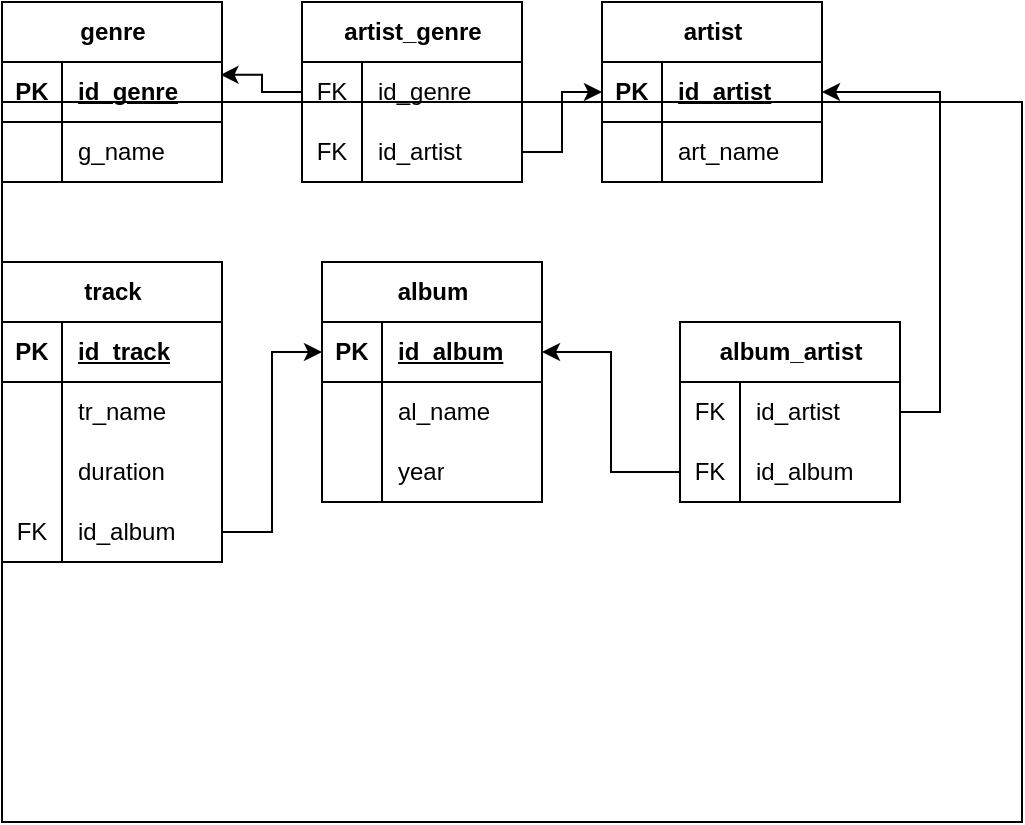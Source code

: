 <mxfile version="27.2.0">
  <diagram name="Страница — 1" id="Ieauvvod_P85aRTxvym2">
    <mxGraphModel dx="1042" dy="527" grid="1" gridSize="10" guides="1" tooltips="1" connect="1" arrows="1" fold="1" page="1" pageScale="1" pageWidth="827" pageHeight="1169" math="0" shadow="0">
      <root>
        <mxCell id="0" />
        <mxCell id="1" parent="0" />
        <mxCell id="QVxt1QygJ5jXSEPLslu9-70" value="" style="rounded=0;whiteSpace=wrap;html=1;" parent="1" vertex="1">
          <mxGeometry x="20" y="70" width="510" height="360" as="geometry" />
        </mxCell>
        <mxCell id="QVxt1QygJ5jXSEPLslu9-1" value="genre" style="shape=table;startSize=30;container=1;collapsible=1;childLayout=tableLayout;fixedRows=1;rowLines=0;fontStyle=1;align=center;resizeLast=1;html=1;" parent="1" vertex="1">
          <mxGeometry x="20" y="20" width="110" height="90" as="geometry" />
        </mxCell>
        <mxCell id="QVxt1QygJ5jXSEPLslu9-2" value="" style="shape=tableRow;horizontal=0;startSize=0;swimlaneHead=0;swimlaneBody=0;fillColor=none;collapsible=0;dropTarget=0;points=[[0,0.5],[1,0.5]];portConstraint=eastwest;top=0;left=0;right=0;bottom=1;" parent="QVxt1QygJ5jXSEPLslu9-1" vertex="1">
          <mxGeometry y="30" width="110" height="30" as="geometry" />
        </mxCell>
        <mxCell id="QVxt1QygJ5jXSEPLslu9-3" value="PK" style="shape=partialRectangle;connectable=0;fillColor=none;top=0;left=0;bottom=0;right=0;fontStyle=1;overflow=hidden;whiteSpace=wrap;html=1;" parent="QVxt1QygJ5jXSEPLslu9-2" vertex="1">
          <mxGeometry width="30" height="30" as="geometry">
            <mxRectangle width="30" height="30" as="alternateBounds" />
          </mxGeometry>
        </mxCell>
        <mxCell id="QVxt1QygJ5jXSEPLslu9-4" value="id_genre" style="shape=partialRectangle;connectable=0;fillColor=none;top=0;left=0;bottom=0;right=0;align=left;spacingLeft=6;fontStyle=5;overflow=hidden;whiteSpace=wrap;html=1;" parent="QVxt1QygJ5jXSEPLslu9-2" vertex="1">
          <mxGeometry x="30" width="80" height="30" as="geometry">
            <mxRectangle width="80" height="30" as="alternateBounds" />
          </mxGeometry>
        </mxCell>
        <mxCell id="QVxt1QygJ5jXSEPLslu9-5" value="" style="shape=tableRow;horizontal=0;startSize=0;swimlaneHead=0;swimlaneBody=0;fillColor=none;collapsible=0;dropTarget=0;points=[[0,0.5],[1,0.5]];portConstraint=eastwest;top=0;left=0;right=0;bottom=0;" parent="QVxt1QygJ5jXSEPLslu9-1" vertex="1">
          <mxGeometry y="60" width="110" height="30" as="geometry" />
        </mxCell>
        <mxCell id="QVxt1QygJ5jXSEPLslu9-6" value="" style="shape=partialRectangle;connectable=0;fillColor=none;top=0;left=0;bottom=0;right=0;editable=1;overflow=hidden;whiteSpace=wrap;html=1;" parent="QVxt1QygJ5jXSEPLslu9-5" vertex="1">
          <mxGeometry width="30" height="30" as="geometry">
            <mxRectangle width="30" height="30" as="alternateBounds" />
          </mxGeometry>
        </mxCell>
        <mxCell id="QVxt1QygJ5jXSEPLslu9-7" value="g_name" style="shape=partialRectangle;connectable=0;fillColor=none;top=0;left=0;bottom=0;right=0;align=left;spacingLeft=6;overflow=hidden;whiteSpace=wrap;html=1;" parent="QVxt1QygJ5jXSEPLslu9-5" vertex="1">
          <mxGeometry x="30" width="80" height="30" as="geometry">
            <mxRectangle width="80" height="30" as="alternateBounds" />
          </mxGeometry>
        </mxCell>
        <mxCell id="QVxt1QygJ5jXSEPLslu9-14" value="artist" style="shape=table;startSize=30;container=1;collapsible=1;childLayout=tableLayout;fixedRows=1;rowLines=0;fontStyle=1;align=center;resizeLast=1;html=1;" parent="1" vertex="1">
          <mxGeometry x="320" y="20" width="110" height="90" as="geometry" />
        </mxCell>
        <mxCell id="QVxt1QygJ5jXSEPLslu9-15" value="" style="shape=tableRow;horizontal=0;startSize=0;swimlaneHead=0;swimlaneBody=0;fillColor=none;collapsible=0;dropTarget=0;points=[[0,0.5],[1,0.5]];portConstraint=eastwest;top=0;left=0;right=0;bottom=1;" parent="QVxt1QygJ5jXSEPLslu9-14" vertex="1">
          <mxGeometry y="30" width="110" height="30" as="geometry" />
        </mxCell>
        <mxCell id="QVxt1QygJ5jXSEPLslu9-16" value="PK" style="shape=partialRectangle;connectable=0;fillColor=none;top=0;left=0;bottom=0;right=0;fontStyle=1;overflow=hidden;whiteSpace=wrap;html=1;" parent="QVxt1QygJ5jXSEPLslu9-15" vertex="1">
          <mxGeometry width="30" height="30" as="geometry">
            <mxRectangle width="30" height="30" as="alternateBounds" />
          </mxGeometry>
        </mxCell>
        <mxCell id="QVxt1QygJ5jXSEPLslu9-17" value="id_artist" style="shape=partialRectangle;connectable=0;fillColor=none;top=0;left=0;bottom=0;right=0;align=left;spacingLeft=6;fontStyle=5;overflow=hidden;whiteSpace=wrap;html=1;" parent="QVxt1QygJ5jXSEPLslu9-15" vertex="1">
          <mxGeometry x="30" width="80" height="30" as="geometry">
            <mxRectangle width="80" height="30" as="alternateBounds" />
          </mxGeometry>
        </mxCell>
        <mxCell id="QVxt1QygJ5jXSEPLslu9-18" value="" style="shape=tableRow;horizontal=0;startSize=0;swimlaneHead=0;swimlaneBody=0;fillColor=none;collapsible=0;dropTarget=0;points=[[0,0.5],[1,0.5]];portConstraint=eastwest;top=0;left=0;right=0;bottom=0;" parent="QVxt1QygJ5jXSEPLslu9-14" vertex="1">
          <mxGeometry y="60" width="110" height="30" as="geometry" />
        </mxCell>
        <mxCell id="QVxt1QygJ5jXSEPLslu9-19" value="" style="shape=partialRectangle;connectable=0;fillColor=none;top=0;left=0;bottom=0;right=0;editable=1;overflow=hidden;whiteSpace=wrap;html=1;" parent="QVxt1QygJ5jXSEPLslu9-18" vertex="1">
          <mxGeometry width="30" height="30" as="geometry">
            <mxRectangle width="30" height="30" as="alternateBounds" />
          </mxGeometry>
        </mxCell>
        <mxCell id="QVxt1QygJ5jXSEPLslu9-20" value="art_name" style="shape=partialRectangle;connectable=0;fillColor=none;top=0;left=0;bottom=0;right=0;align=left;spacingLeft=6;overflow=hidden;whiteSpace=wrap;html=1;" parent="QVxt1QygJ5jXSEPLslu9-18" vertex="1">
          <mxGeometry x="30" width="80" height="30" as="geometry">
            <mxRectangle width="80" height="30" as="alternateBounds" />
          </mxGeometry>
        </mxCell>
        <mxCell id="QVxt1QygJ5jXSEPLslu9-21" value="artist_genre" style="shape=table;startSize=30;container=1;collapsible=1;childLayout=tableLayout;fixedRows=1;rowLines=0;fontStyle=1;align=center;resizeLast=1;html=1;" parent="1" vertex="1">
          <mxGeometry x="170" y="20" width="110" height="90" as="geometry">
            <mxRectangle x="170" y="20" width="100" height="30" as="alternateBounds" />
          </mxGeometry>
        </mxCell>
        <mxCell id="QVxt1QygJ5jXSEPLslu9-25" value="" style="shape=tableRow;horizontal=0;startSize=0;swimlaneHead=0;swimlaneBody=0;fillColor=none;collapsible=0;dropTarget=0;points=[[0,0.5],[1,0.5]];portConstraint=eastwest;top=0;left=0;right=0;bottom=0;" parent="QVxt1QygJ5jXSEPLslu9-21" vertex="1">
          <mxGeometry y="30" width="110" height="30" as="geometry" />
        </mxCell>
        <mxCell id="QVxt1QygJ5jXSEPLslu9-26" value="FK" style="shape=partialRectangle;connectable=0;fillColor=none;top=0;left=0;bottom=0;right=0;editable=1;overflow=hidden;whiteSpace=wrap;html=1;" parent="QVxt1QygJ5jXSEPLslu9-25" vertex="1">
          <mxGeometry width="30" height="30" as="geometry">
            <mxRectangle width="30" height="30" as="alternateBounds" />
          </mxGeometry>
        </mxCell>
        <mxCell id="QVxt1QygJ5jXSEPLslu9-27" value="id_genre" style="shape=partialRectangle;connectable=0;fillColor=none;top=0;left=0;bottom=0;right=0;align=left;spacingLeft=6;overflow=hidden;whiteSpace=wrap;html=1;" parent="QVxt1QygJ5jXSEPLslu9-25" vertex="1">
          <mxGeometry x="30" width="80" height="30" as="geometry">
            <mxRectangle width="80" height="30" as="alternateBounds" />
          </mxGeometry>
        </mxCell>
        <mxCell id="QVxt1QygJ5jXSEPLslu9-28" style="shape=tableRow;horizontal=0;startSize=0;swimlaneHead=0;swimlaneBody=0;fillColor=none;collapsible=0;dropTarget=0;points=[[0,0.5],[1,0.5]];portConstraint=eastwest;top=0;left=0;right=0;bottom=0;" parent="QVxt1QygJ5jXSEPLslu9-21" vertex="1">
          <mxGeometry y="60" width="110" height="30" as="geometry" />
        </mxCell>
        <mxCell id="QVxt1QygJ5jXSEPLslu9-29" value="FK" style="shape=partialRectangle;connectable=0;fillColor=none;top=0;left=0;bottom=0;right=0;editable=1;overflow=hidden;whiteSpace=wrap;html=1;" parent="QVxt1QygJ5jXSEPLslu9-28" vertex="1">
          <mxGeometry width="30" height="30" as="geometry">
            <mxRectangle width="30" height="30" as="alternateBounds" />
          </mxGeometry>
        </mxCell>
        <mxCell id="QVxt1QygJ5jXSEPLslu9-30" value="id_artist" style="shape=partialRectangle;connectable=0;fillColor=none;top=0;left=0;bottom=0;right=0;align=left;spacingLeft=6;overflow=hidden;whiteSpace=wrap;html=1;" parent="QVxt1QygJ5jXSEPLslu9-28" vertex="1">
          <mxGeometry x="30" width="80" height="30" as="geometry">
            <mxRectangle width="80" height="30" as="alternateBounds" />
          </mxGeometry>
        </mxCell>
        <mxCell id="QVxt1QygJ5jXSEPLslu9-31" style="edgeStyle=orthogonalEdgeStyle;rounded=0;orthogonalLoop=1;jettySize=auto;html=1;exitX=1;exitY=0.5;exitDx=0;exitDy=0;" parent="1" source="QVxt1QygJ5jXSEPLslu9-28" target="QVxt1QygJ5jXSEPLslu9-15" edge="1">
          <mxGeometry relative="1" as="geometry" />
        </mxCell>
        <mxCell id="QVxt1QygJ5jXSEPLslu9-32" style="edgeStyle=orthogonalEdgeStyle;rounded=0;orthogonalLoop=1;jettySize=auto;html=1;exitX=0;exitY=0.5;exitDx=0;exitDy=0;entryX=0.993;entryY=0.213;entryDx=0;entryDy=0;entryPerimeter=0;" parent="1" source="QVxt1QygJ5jXSEPLslu9-25" target="QVxt1QygJ5jXSEPLslu9-2" edge="1">
          <mxGeometry relative="1" as="geometry" />
        </mxCell>
        <mxCell id="QVxt1QygJ5jXSEPLslu9-33" value="album_artist" style="shape=table;startSize=30;container=1;collapsible=1;childLayout=tableLayout;fixedRows=1;rowLines=0;fontStyle=1;align=center;resizeLast=1;html=1;" parent="1" vertex="1">
          <mxGeometry x="359" y="180" width="110" height="90" as="geometry">
            <mxRectangle x="170" y="20" width="100" height="30" as="alternateBounds" />
          </mxGeometry>
        </mxCell>
        <mxCell id="QVxt1QygJ5jXSEPLslu9-34" value="" style="shape=tableRow;horizontal=0;startSize=0;swimlaneHead=0;swimlaneBody=0;fillColor=none;collapsible=0;dropTarget=0;points=[[0,0.5],[1,0.5]];portConstraint=eastwest;top=0;left=0;right=0;bottom=0;" parent="QVxt1QygJ5jXSEPLslu9-33" vertex="1">
          <mxGeometry y="30" width="110" height="30" as="geometry" />
        </mxCell>
        <mxCell id="QVxt1QygJ5jXSEPLslu9-35" value="FK" style="shape=partialRectangle;connectable=0;fillColor=none;top=0;left=0;bottom=0;right=0;editable=1;overflow=hidden;whiteSpace=wrap;html=1;" parent="QVxt1QygJ5jXSEPLslu9-34" vertex="1">
          <mxGeometry width="30" height="30" as="geometry">
            <mxRectangle width="30" height="30" as="alternateBounds" />
          </mxGeometry>
        </mxCell>
        <mxCell id="QVxt1QygJ5jXSEPLslu9-36" value="id_artist" style="shape=partialRectangle;connectable=0;fillColor=none;top=0;left=0;bottom=0;right=0;align=left;spacingLeft=6;overflow=hidden;whiteSpace=wrap;html=1;" parent="QVxt1QygJ5jXSEPLslu9-34" vertex="1">
          <mxGeometry x="30" width="80" height="30" as="geometry">
            <mxRectangle width="80" height="30" as="alternateBounds" />
          </mxGeometry>
        </mxCell>
        <mxCell id="QVxt1QygJ5jXSEPLslu9-37" style="shape=tableRow;horizontal=0;startSize=0;swimlaneHead=0;swimlaneBody=0;fillColor=none;collapsible=0;dropTarget=0;points=[[0,0.5],[1,0.5]];portConstraint=eastwest;top=0;left=0;right=0;bottom=0;" parent="QVxt1QygJ5jXSEPLslu9-33" vertex="1">
          <mxGeometry y="60" width="110" height="30" as="geometry" />
        </mxCell>
        <mxCell id="QVxt1QygJ5jXSEPLslu9-38" value="FK" style="shape=partialRectangle;connectable=0;fillColor=none;top=0;left=0;bottom=0;right=0;editable=1;overflow=hidden;whiteSpace=wrap;html=1;" parent="QVxt1QygJ5jXSEPLslu9-37" vertex="1">
          <mxGeometry width="30" height="30" as="geometry">
            <mxRectangle width="30" height="30" as="alternateBounds" />
          </mxGeometry>
        </mxCell>
        <mxCell id="QVxt1QygJ5jXSEPLslu9-39" value="id_album" style="shape=partialRectangle;connectable=0;fillColor=none;top=0;left=0;bottom=0;right=0;align=left;spacingLeft=6;overflow=hidden;whiteSpace=wrap;html=1;" parent="QVxt1QygJ5jXSEPLslu9-37" vertex="1">
          <mxGeometry x="30" width="80" height="30" as="geometry">
            <mxRectangle width="80" height="30" as="alternateBounds" />
          </mxGeometry>
        </mxCell>
        <mxCell id="QVxt1QygJ5jXSEPLslu9-44" value="album" style="shape=table;startSize=30;container=1;collapsible=1;childLayout=tableLayout;fixedRows=1;rowLines=0;fontStyle=1;align=center;resizeLast=1;html=1;" parent="1" vertex="1">
          <mxGeometry x="180" y="150" width="110" height="120" as="geometry" />
        </mxCell>
        <mxCell id="QVxt1QygJ5jXSEPLslu9-45" value="" style="shape=tableRow;horizontal=0;startSize=0;swimlaneHead=0;swimlaneBody=0;fillColor=none;collapsible=0;dropTarget=0;points=[[0,0.5],[1,0.5]];portConstraint=eastwest;top=0;left=0;right=0;bottom=1;" parent="QVxt1QygJ5jXSEPLslu9-44" vertex="1">
          <mxGeometry y="30" width="110" height="30" as="geometry" />
        </mxCell>
        <mxCell id="QVxt1QygJ5jXSEPLslu9-46" value="PK" style="shape=partialRectangle;connectable=0;fillColor=none;top=0;left=0;bottom=0;right=0;fontStyle=1;overflow=hidden;whiteSpace=wrap;html=1;" parent="QVxt1QygJ5jXSEPLslu9-45" vertex="1">
          <mxGeometry width="30" height="30" as="geometry">
            <mxRectangle width="30" height="30" as="alternateBounds" />
          </mxGeometry>
        </mxCell>
        <mxCell id="QVxt1QygJ5jXSEPLslu9-47" value="id_album" style="shape=partialRectangle;connectable=0;fillColor=none;top=0;left=0;bottom=0;right=0;align=left;spacingLeft=6;fontStyle=5;overflow=hidden;whiteSpace=wrap;html=1;" parent="QVxt1QygJ5jXSEPLslu9-45" vertex="1">
          <mxGeometry x="30" width="80" height="30" as="geometry">
            <mxRectangle width="80" height="30" as="alternateBounds" />
          </mxGeometry>
        </mxCell>
        <mxCell id="QVxt1QygJ5jXSEPLslu9-48" value="" style="shape=tableRow;horizontal=0;startSize=0;swimlaneHead=0;swimlaneBody=0;fillColor=none;collapsible=0;dropTarget=0;points=[[0,0.5],[1,0.5]];portConstraint=eastwest;top=0;left=0;right=0;bottom=0;" parent="QVxt1QygJ5jXSEPLslu9-44" vertex="1">
          <mxGeometry y="60" width="110" height="30" as="geometry" />
        </mxCell>
        <mxCell id="QVxt1QygJ5jXSEPLslu9-49" value="" style="shape=partialRectangle;connectable=0;fillColor=none;top=0;left=0;bottom=0;right=0;editable=1;overflow=hidden;whiteSpace=wrap;html=1;" parent="QVxt1QygJ5jXSEPLslu9-48" vertex="1">
          <mxGeometry width="30" height="30" as="geometry">
            <mxRectangle width="30" height="30" as="alternateBounds" />
          </mxGeometry>
        </mxCell>
        <mxCell id="QVxt1QygJ5jXSEPLslu9-50" value="al_name" style="shape=partialRectangle;connectable=0;fillColor=none;top=0;left=0;bottom=0;right=0;align=left;spacingLeft=6;overflow=hidden;whiteSpace=wrap;html=1;" parent="QVxt1QygJ5jXSEPLslu9-48" vertex="1">
          <mxGeometry x="30" width="80" height="30" as="geometry">
            <mxRectangle width="80" height="30" as="alternateBounds" />
          </mxGeometry>
        </mxCell>
        <mxCell id="QVxt1QygJ5jXSEPLslu9-51" style="shape=tableRow;horizontal=0;startSize=0;swimlaneHead=0;swimlaneBody=0;fillColor=none;collapsible=0;dropTarget=0;points=[[0,0.5],[1,0.5]];portConstraint=eastwest;top=0;left=0;right=0;bottom=0;" parent="QVxt1QygJ5jXSEPLslu9-44" vertex="1">
          <mxGeometry y="90" width="110" height="30" as="geometry" />
        </mxCell>
        <mxCell id="QVxt1QygJ5jXSEPLslu9-52" style="shape=partialRectangle;connectable=0;fillColor=none;top=0;left=0;bottom=0;right=0;editable=1;overflow=hidden;whiteSpace=wrap;html=1;" parent="QVxt1QygJ5jXSEPLslu9-51" vertex="1">
          <mxGeometry width="30" height="30" as="geometry">
            <mxRectangle width="30" height="30" as="alternateBounds" />
          </mxGeometry>
        </mxCell>
        <mxCell id="QVxt1QygJ5jXSEPLslu9-53" value="year" style="shape=partialRectangle;connectable=0;fillColor=none;top=0;left=0;bottom=0;right=0;align=left;spacingLeft=6;overflow=hidden;whiteSpace=wrap;html=1;" parent="QVxt1QygJ5jXSEPLslu9-51" vertex="1">
          <mxGeometry x="30" width="80" height="30" as="geometry">
            <mxRectangle width="80" height="30" as="alternateBounds" />
          </mxGeometry>
        </mxCell>
        <mxCell id="QVxt1QygJ5jXSEPLslu9-54" style="edgeStyle=orthogonalEdgeStyle;rounded=0;orthogonalLoop=1;jettySize=auto;html=1;exitX=0;exitY=0.5;exitDx=0;exitDy=0;entryX=1;entryY=0.5;entryDx=0;entryDy=0;" parent="1" source="QVxt1QygJ5jXSEPLslu9-37" target="QVxt1QygJ5jXSEPLslu9-45" edge="1">
          <mxGeometry relative="1" as="geometry" />
        </mxCell>
        <mxCell id="QVxt1QygJ5jXSEPLslu9-55" value="track" style="shape=table;startSize=30;container=1;collapsible=1;childLayout=tableLayout;fixedRows=1;rowLines=0;fontStyle=1;align=center;resizeLast=1;html=1;" parent="1" vertex="1">
          <mxGeometry x="20" y="150" width="110" height="150" as="geometry" />
        </mxCell>
        <mxCell id="QVxt1QygJ5jXSEPLslu9-56" value="" style="shape=tableRow;horizontal=0;startSize=0;swimlaneHead=0;swimlaneBody=0;fillColor=none;collapsible=0;dropTarget=0;points=[[0,0.5],[1,0.5]];portConstraint=eastwest;top=0;left=0;right=0;bottom=1;" parent="QVxt1QygJ5jXSEPLslu9-55" vertex="1">
          <mxGeometry y="30" width="110" height="30" as="geometry" />
        </mxCell>
        <mxCell id="QVxt1QygJ5jXSEPLslu9-57" value="PK" style="shape=partialRectangle;connectable=0;fillColor=none;top=0;left=0;bottom=0;right=0;fontStyle=1;overflow=hidden;whiteSpace=wrap;html=1;" parent="QVxt1QygJ5jXSEPLslu9-56" vertex="1">
          <mxGeometry width="30" height="30" as="geometry">
            <mxRectangle width="30" height="30" as="alternateBounds" />
          </mxGeometry>
        </mxCell>
        <mxCell id="QVxt1QygJ5jXSEPLslu9-58" value="id_track" style="shape=partialRectangle;connectable=0;fillColor=none;top=0;left=0;bottom=0;right=0;align=left;spacingLeft=6;fontStyle=5;overflow=hidden;whiteSpace=wrap;html=1;" parent="QVxt1QygJ5jXSEPLslu9-56" vertex="1">
          <mxGeometry x="30" width="80" height="30" as="geometry">
            <mxRectangle width="80" height="30" as="alternateBounds" />
          </mxGeometry>
        </mxCell>
        <mxCell id="QVxt1QygJ5jXSEPLslu9-59" value="" style="shape=tableRow;horizontal=0;startSize=0;swimlaneHead=0;swimlaneBody=0;fillColor=none;collapsible=0;dropTarget=0;points=[[0,0.5],[1,0.5]];portConstraint=eastwest;top=0;left=0;right=0;bottom=0;" parent="QVxt1QygJ5jXSEPLslu9-55" vertex="1">
          <mxGeometry y="60" width="110" height="30" as="geometry" />
        </mxCell>
        <mxCell id="QVxt1QygJ5jXSEPLslu9-60" value="" style="shape=partialRectangle;connectable=0;fillColor=none;top=0;left=0;bottom=0;right=0;editable=1;overflow=hidden;whiteSpace=wrap;html=1;" parent="QVxt1QygJ5jXSEPLslu9-59" vertex="1">
          <mxGeometry width="30" height="30" as="geometry">
            <mxRectangle width="30" height="30" as="alternateBounds" />
          </mxGeometry>
        </mxCell>
        <mxCell id="QVxt1QygJ5jXSEPLslu9-61" value="tr_name" style="shape=partialRectangle;connectable=0;fillColor=none;top=0;left=0;bottom=0;right=0;align=left;spacingLeft=6;overflow=hidden;whiteSpace=wrap;html=1;" parent="QVxt1QygJ5jXSEPLslu9-59" vertex="1">
          <mxGeometry x="30" width="80" height="30" as="geometry">
            <mxRectangle width="80" height="30" as="alternateBounds" />
          </mxGeometry>
        </mxCell>
        <mxCell id="QVxt1QygJ5jXSEPLslu9-62" style="shape=tableRow;horizontal=0;startSize=0;swimlaneHead=0;swimlaneBody=0;fillColor=none;collapsible=0;dropTarget=0;points=[[0,0.5],[1,0.5]];portConstraint=eastwest;top=0;left=0;right=0;bottom=0;" parent="QVxt1QygJ5jXSEPLslu9-55" vertex="1">
          <mxGeometry y="90" width="110" height="30" as="geometry" />
        </mxCell>
        <mxCell id="QVxt1QygJ5jXSEPLslu9-63" style="shape=partialRectangle;connectable=0;fillColor=none;top=0;left=0;bottom=0;right=0;editable=1;overflow=hidden;whiteSpace=wrap;html=1;" parent="QVxt1QygJ5jXSEPLslu9-62" vertex="1">
          <mxGeometry width="30" height="30" as="geometry">
            <mxRectangle width="30" height="30" as="alternateBounds" />
          </mxGeometry>
        </mxCell>
        <mxCell id="QVxt1QygJ5jXSEPLslu9-64" value="duration" style="shape=partialRectangle;connectable=0;fillColor=none;top=0;left=0;bottom=0;right=0;align=left;spacingLeft=6;overflow=hidden;whiteSpace=wrap;html=1;" parent="QVxt1QygJ5jXSEPLslu9-62" vertex="1">
          <mxGeometry x="30" width="80" height="30" as="geometry">
            <mxRectangle width="80" height="30" as="alternateBounds" />
          </mxGeometry>
        </mxCell>
        <mxCell id="QVxt1QygJ5jXSEPLslu9-65" style="shape=tableRow;horizontal=0;startSize=0;swimlaneHead=0;swimlaneBody=0;fillColor=none;collapsible=0;dropTarget=0;points=[[0,0.5],[1,0.5]];portConstraint=eastwest;top=0;left=0;right=0;bottom=0;" parent="QVxt1QygJ5jXSEPLslu9-55" vertex="1">
          <mxGeometry y="120" width="110" height="30" as="geometry" />
        </mxCell>
        <mxCell id="QVxt1QygJ5jXSEPLslu9-66" value="FK" style="shape=partialRectangle;connectable=0;fillColor=none;top=0;left=0;bottom=0;right=0;editable=1;overflow=hidden;whiteSpace=wrap;html=1;" parent="QVxt1QygJ5jXSEPLslu9-65" vertex="1">
          <mxGeometry width="30" height="30" as="geometry">
            <mxRectangle width="30" height="30" as="alternateBounds" />
          </mxGeometry>
        </mxCell>
        <mxCell id="QVxt1QygJ5jXSEPLslu9-67" value="id_album" style="shape=partialRectangle;connectable=0;fillColor=none;top=0;left=0;bottom=0;right=0;align=left;spacingLeft=6;overflow=hidden;whiteSpace=wrap;html=1;" parent="QVxt1QygJ5jXSEPLslu9-65" vertex="1">
          <mxGeometry x="30" width="80" height="30" as="geometry">
            <mxRectangle width="80" height="30" as="alternateBounds" />
          </mxGeometry>
        </mxCell>
        <mxCell id="QVxt1QygJ5jXSEPLslu9-68" style="edgeStyle=orthogonalEdgeStyle;rounded=0;orthogonalLoop=1;jettySize=auto;html=1;exitX=1;exitY=0.5;exitDx=0;exitDy=0;entryX=0;entryY=0.5;entryDx=0;entryDy=0;" parent="1" source="QVxt1QygJ5jXSEPLslu9-65" target="QVxt1QygJ5jXSEPLslu9-45" edge="1">
          <mxGeometry relative="1" as="geometry" />
        </mxCell>
        <mxCell id="QVxt1QygJ5jXSEPLslu9-69" style="edgeStyle=orthogonalEdgeStyle;rounded=0;orthogonalLoop=1;jettySize=auto;html=1;exitX=1;exitY=0.5;exitDx=0;exitDy=0;entryX=1;entryY=0.5;entryDx=0;entryDy=0;" parent="1" source="QVxt1QygJ5jXSEPLslu9-34" target="QVxt1QygJ5jXSEPLslu9-15" edge="1">
          <mxGeometry relative="1" as="geometry" />
        </mxCell>
      </root>
    </mxGraphModel>
  </diagram>
</mxfile>
